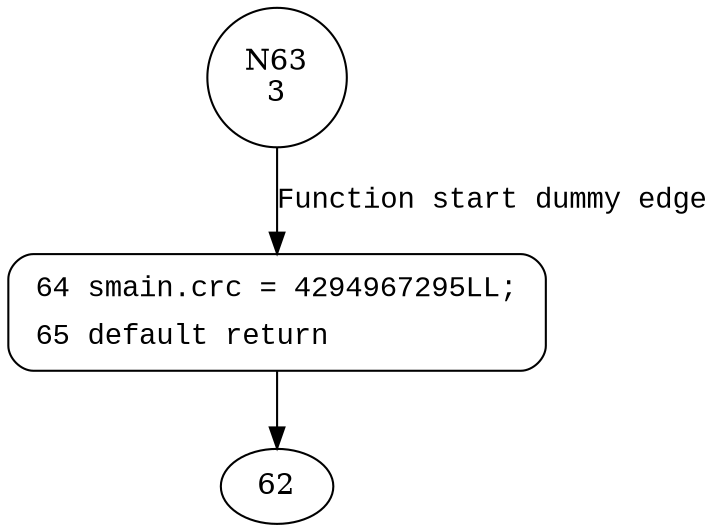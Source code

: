 digraph initial {
63 [shape="circle" label="N63\n3"]
64 [shape="circle" label="N64\n2"]
64 [style="filled,bold" penwidth="1" fillcolor="white" fontname="Courier New" shape="Mrecord" label=<<table border="0" cellborder="0" cellpadding="3" bgcolor="white"><tr><td align="right">64</td><td align="left">smain.crc = 4294967295LL;</td></tr><tr><td align="right">65</td><td align="left">default return</td></tr></table>>]
64 -> 62[label=""]
63 -> 64 [label="Function start dummy edge" fontname="Courier New"]
}